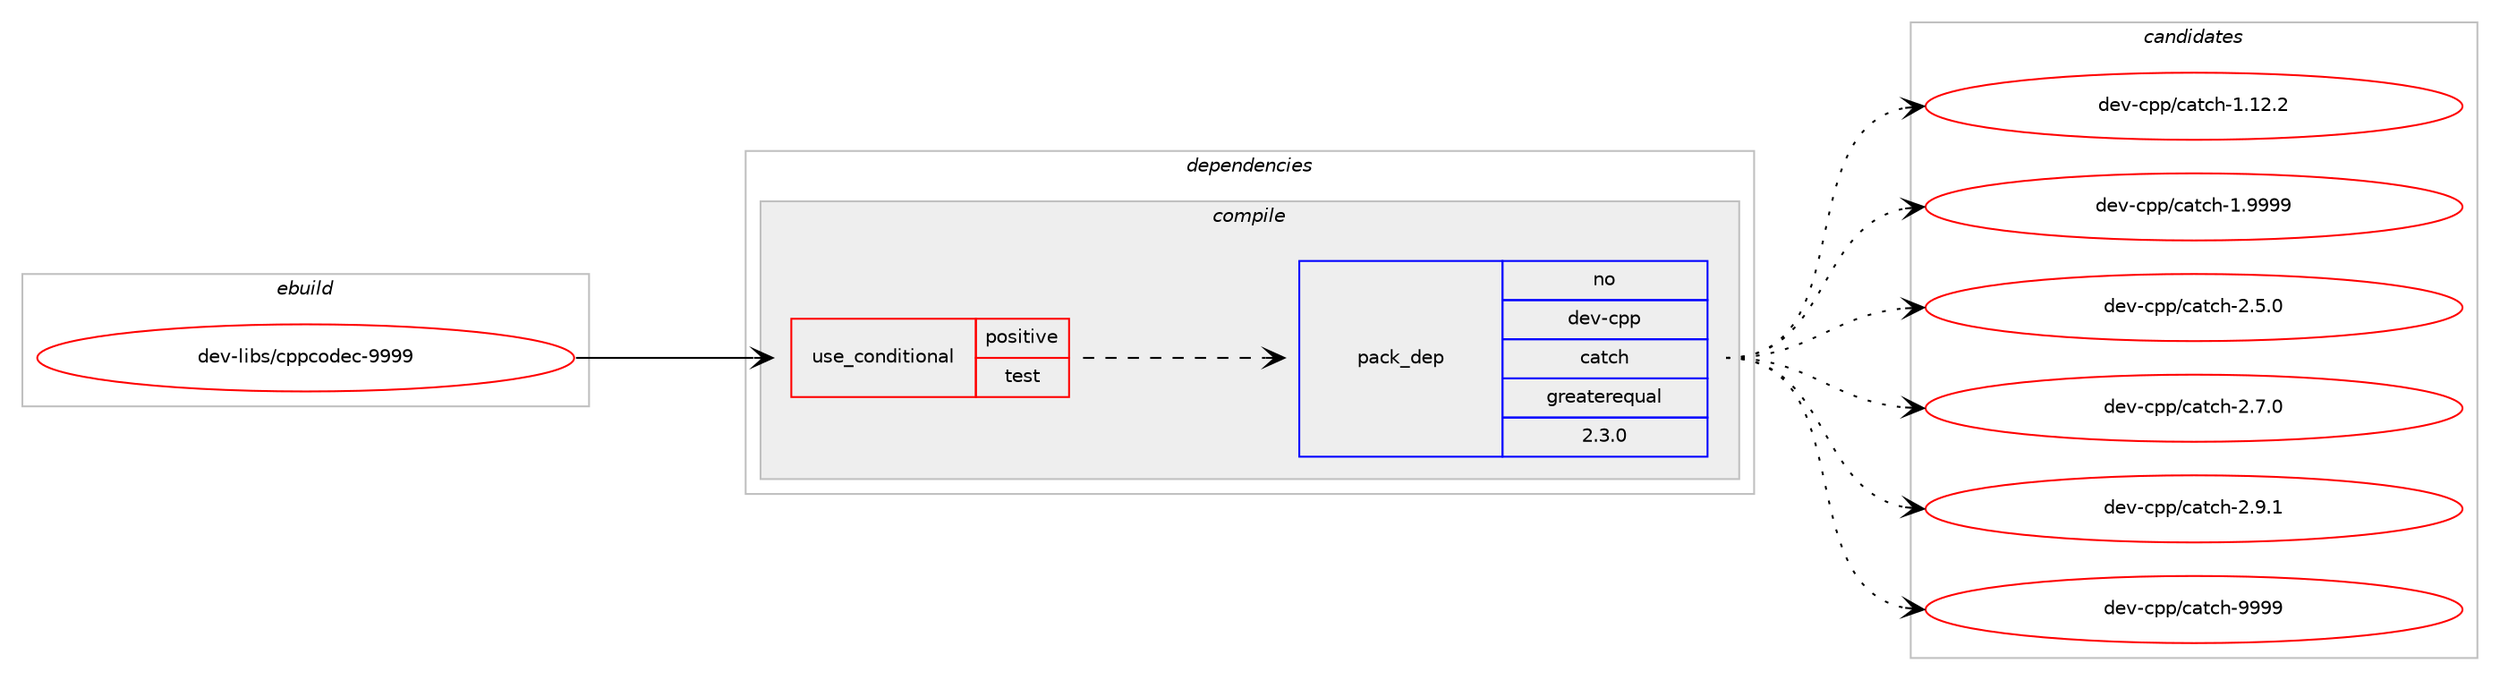 digraph prolog {

# *************
# Graph options
# *************

newrank=true;
concentrate=true;
compound=true;
graph [rankdir=LR,fontname=Helvetica,fontsize=10,ranksep=1.5];#, ranksep=2.5, nodesep=0.2];
edge  [arrowhead=vee];
node  [fontname=Helvetica,fontsize=10];

# **********
# The ebuild
# **********

subgraph cluster_leftcol {
color=gray;
rank=same;
label=<<i>ebuild</i>>;
id [label="dev-libs/cppcodec-9999", color=red, width=4, href="../dev-libs/cppcodec-9999.svg"];
}

# ****************
# The dependencies
# ****************

subgraph cluster_midcol {
color=gray;
label=<<i>dependencies</i>>;
subgraph cluster_compile {
fillcolor="#eeeeee";
style=filled;
label=<<i>compile</i>>;
subgraph cond131217 {
dependency563144 [label=<<TABLE BORDER="0" CELLBORDER="1" CELLSPACING="0" CELLPADDING="4"><TR><TD ROWSPAN="3" CELLPADDING="10">use_conditional</TD></TR><TR><TD>positive</TD></TR><TR><TD>test</TD></TR></TABLE>>, shape=none, color=red];
subgraph pack420557 {
dependency563145 [label=<<TABLE BORDER="0" CELLBORDER="1" CELLSPACING="0" CELLPADDING="4" WIDTH="220"><TR><TD ROWSPAN="6" CELLPADDING="30">pack_dep</TD></TR><TR><TD WIDTH="110">no</TD></TR><TR><TD>dev-cpp</TD></TR><TR><TD>catch</TD></TR><TR><TD>greaterequal</TD></TR><TR><TD>2.3.0</TD></TR></TABLE>>, shape=none, color=blue];
}
dependency563144:e -> dependency563145:w [weight=20,style="dashed",arrowhead="vee"];
}
id:e -> dependency563144:w [weight=20,style="solid",arrowhead="vee"];
}
subgraph cluster_compileandrun {
fillcolor="#eeeeee";
style=filled;
label=<<i>compile and run</i>>;
}
subgraph cluster_run {
fillcolor="#eeeeee";
style=filled;
label=<<i>run</i>>;
}
}

# **************
# The candidates
# **************

subgraph cluster_choices {
rank=same;
color=gray;
label=<<i>candidates</i>>;

subgraph choice420557 {
color=black;
nodesep=1;
choice10010111845991121124799971169910445494649504650 [label="dev-cpp/catch-1.12.2", color=red, width=4,href="../dev-cpp/catch-1.12.2.svg"];
choice10010111845991121124799971169910445494657575757 [label="dev-cpp/catch-1.9999", color=red, width=4,href="../dev-cpp/catch-1.9999.svg"];
choice100101118459911211247999711699104455046534648 [label="dev-cpp/catch-2.5.0", color=red, width=4,href="../dev-cpp/catch-2.5.0.svg"];
choice100101118459911211247999711699104455046554648 [label="dev-cpp/catch-2.7.0", color=red, width=4,href="../dev-cpp/catch-2.7.0.svg"];
choice100101118459911211247999711699104455046574649 [label="dev-cpp/catch-2.9.1", color=red, width=4,href="../dev-cpp/catch-2.9.1.svg"];
choice1001011184599112112479997116991044557575757 [label="dev-cpp/catch-9999", color=red, width=4,href="../dev-cpp/catch-9999.svg"];
dependency563145:e -> choice10010111845991121124799971169910445494649504650:w [style=dotted,weight="100"];
dependency563145:e -> choice10010111845991121124799971169910445494657575757:w [style=dotted,weight="100"];
dependency563145:e -> choice100101118459911211247999711699104455046534648:w [style=dotted,weight="100"];
dependency563145:e -> choice100101118459911211247999711699104455046554648:w [style=dotted,weight="100"];
dependency563145:e -> choice100101118459911211247999711699104455046574649:w [style=dotted,weight="100"];
dependency563145:e -> choice1001011184599112112479997116991044557575757:w [style=dotted,weight="100"];
}
}

}
